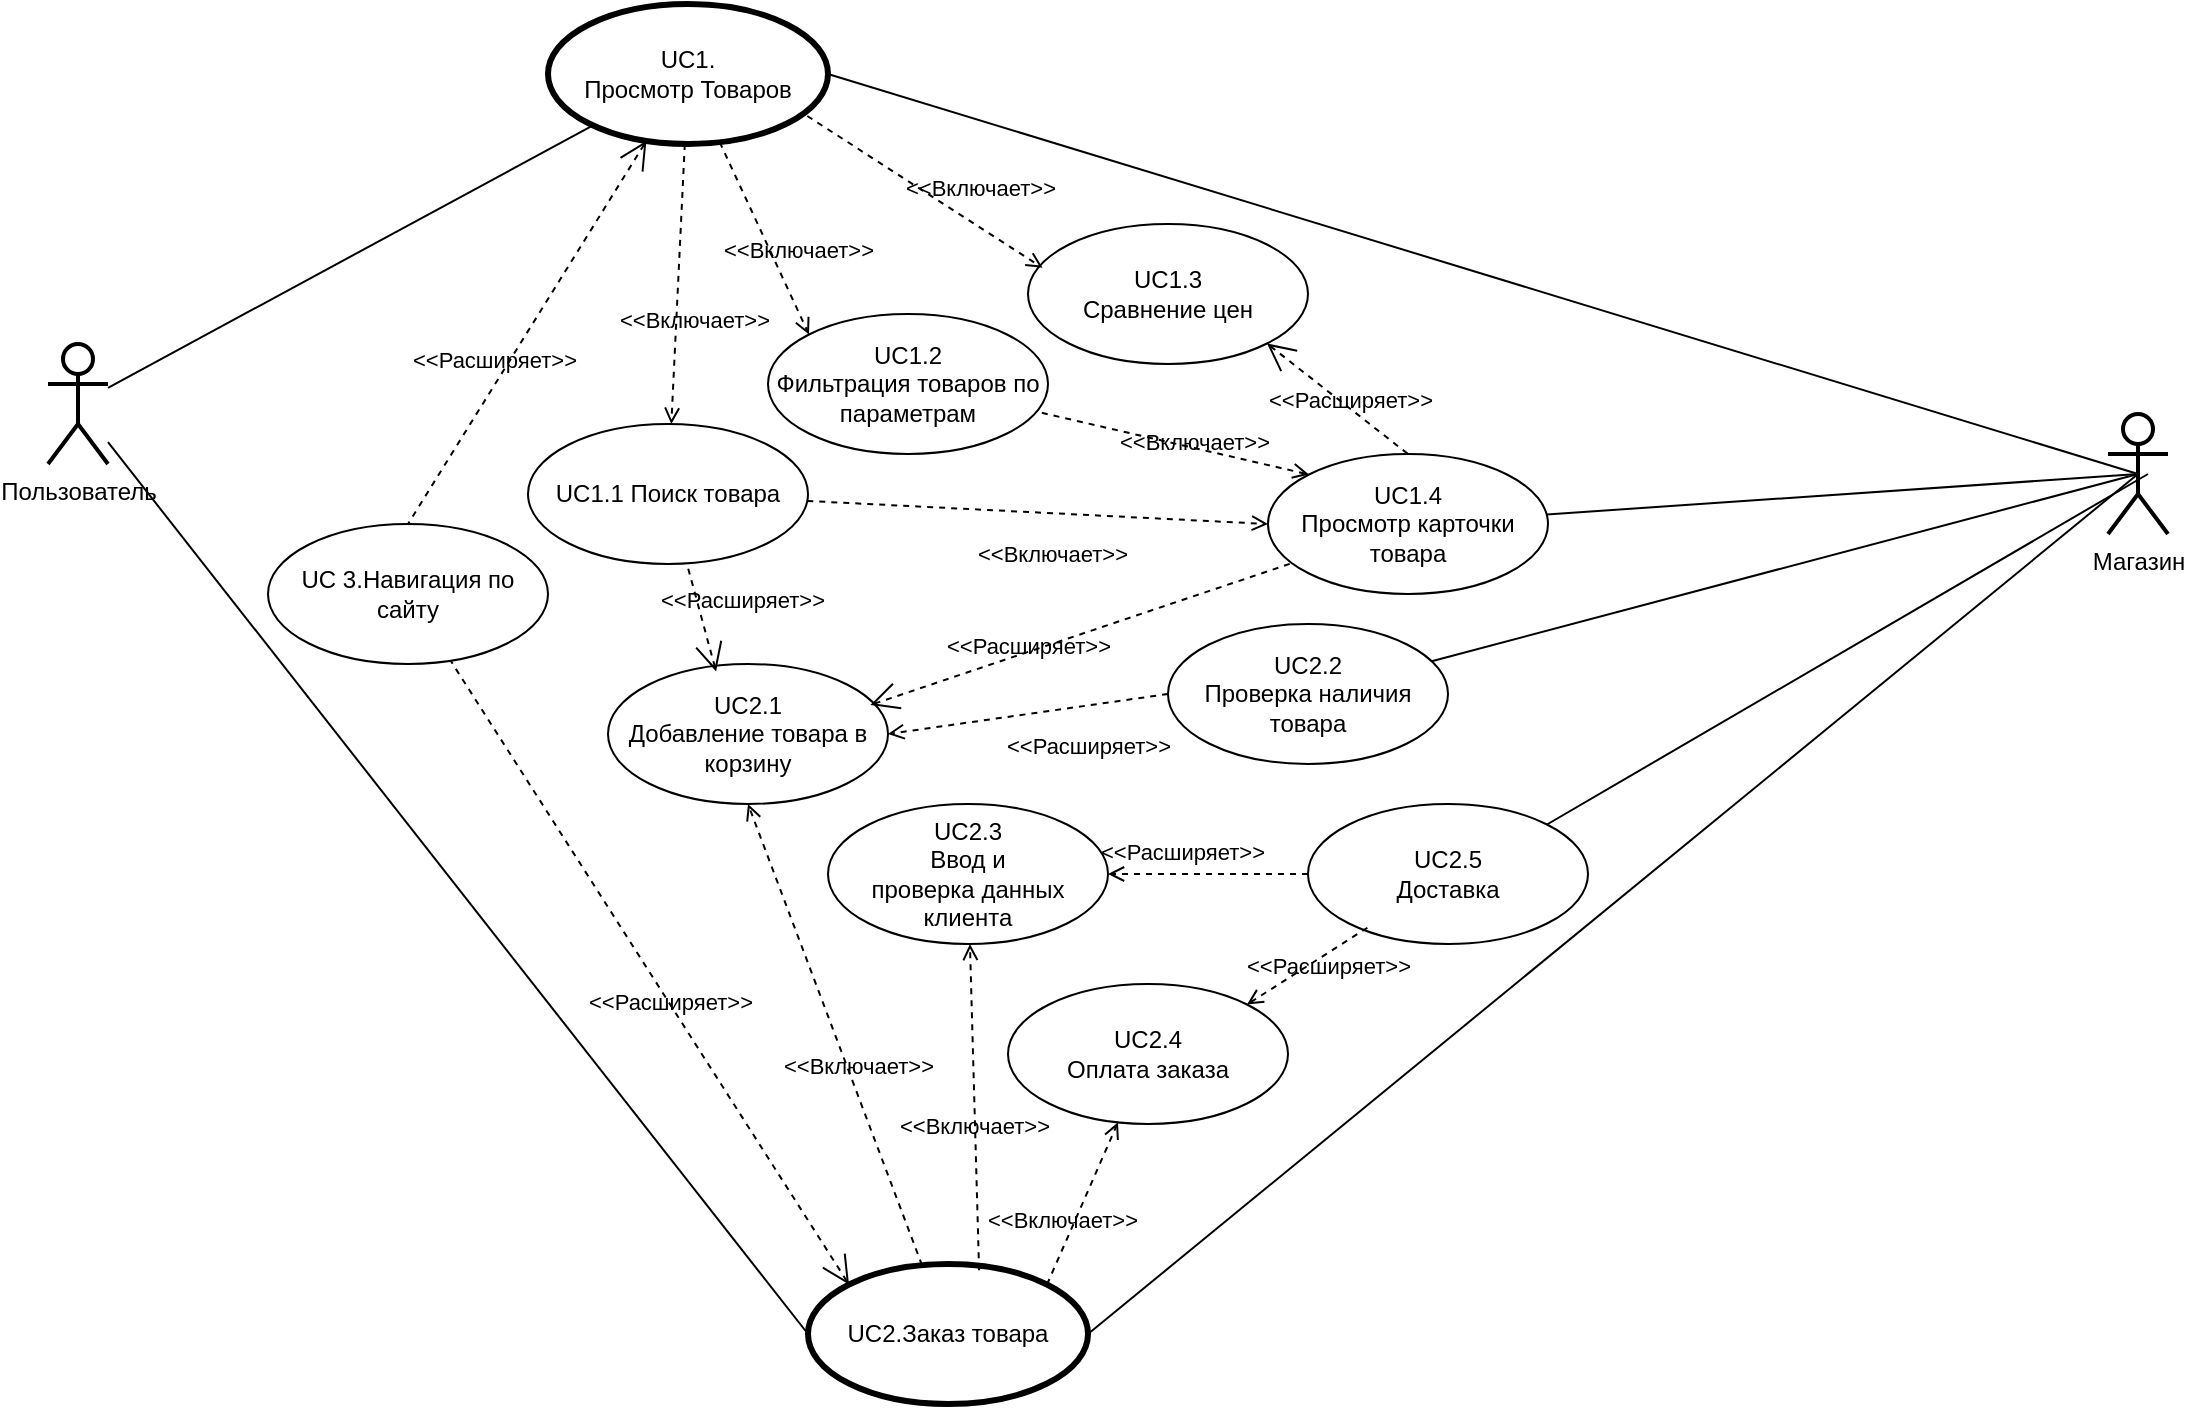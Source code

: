 <mxfile version="21.6.5" type="device" pages="2">
  <diagram name="UC ALL" id="xxeBKFnet-3SmpF4jwLq">
    <mxGraphModel dx="1668" dy="974" grid="1" gridSize="10" guides="1" tooltips="1" connect="1" arrows="1" fold="1" page="1" pageScale="1" pageWidth="827" pageHeight="1169" math="0" shadow="0">
      <root>
        <mxCell id="0" />
        <mxCell id="1" parent="0" />
        <mxCell id="NHqDKql3T2KAeo5rcSz0-8" style="rounded=0;orthogonalLoop=1;jettySize=auto;html=1;endArrow=none;endFill=0;" parent="1" source="NHqDKql3T2KAeo5rcSz0-6" target="r6cvFmEh96wZIC5UqGEE-2" edge="1">
          <mxGeometry relative="1" as="geometry">
            <mxPoint x="310" y="95" as="targetPoint" />
          </mxGeometry>
        </mxCell>
        <mxCell id="NHqDKql3T2KAeo5rcSz0-21" style="rounded=0;orthogonalLoop=1;jettySize=auto;html=1;endArrow=none;endFill=0;entryX=0;entryY=0.5;entryDx=0;entryDy=0;" parent="1" source="NHqDKql3T2KAeo5rcSz0-6" target="NHqDKql3T2KAeo5rcSz0-18" edge="1">
          <mxGeometry relative="1" as="geometry" />
        </mxCell>
        <mxCell id="NHqDKql3T2KAeo5rcSz0-6" value="Пользователь" style="shape=umlActor;verticalLabelPosition=bottom;verticalAlign=top;html=1;strokeWidth=2;" parent="1" vertex="1">
          <mxGeometry x="110" y="240" width="30" height="60" as="geometry" />
        </mxCell>
        <mxCell id="NHqDKql3T2KAeo5rcSz0-12" value="UC2.1&lt;br&gt;Добавление товара в корзину" style="ellipse;whiteSpace=wrap;html=1;" parent="1" vertex="1">
          <mxGeometry x="390" y="400" width="140" height="70" as="geometry" />
        </mxCell>
        <mxCell id="NHqDKql3T2KAeo5rcSz0-13" value="UC2.2&lt;br&gt;Проверка наличия товара" style="ellipse;whiteSpace=wrap;html=1;" parent="1" vertex="1">
          <mxGeometry x="670" y="380" width="140" height="70" as="geometry" />
        </mxCell>
        <mxCell id="r6cvFmEh96wZIC5UqGEE-22" style="rounded=0;orthogonalLoop=1;jettySize=auto;html=1;entryX=0.5;entryY=0.5;entryDx=0;entryDy=0;entryPerimeter=0;endArrow=none;endFill=0;exitX=1;exitY=0.5;exitDx=0;exitDy=0;" parent="1" source="NHqDKql3T2KAeo5rcSz0-18" target="r6cvFmEh96wZIC5UqGEE-3" edge="1">
          <mxGeometry relative="1" as="geometry">
            <mxPoint x="580" y="780" as="sourcePoint" />
          </mxGeometry>
        </mxCell>
        <mxCell id="NHqDKql3T2KAeo5rcSz0-18" value="UC2.Заказ товара" style="ellipse;whiteSpace=wrap;html=1;strokeWidth=3;" parent="1" vertex="1">
          <mxGeometry x="490" y="700" width="140" height="70" as="geometry" />
        </mxCell>
        <mxCell id="NHqDKql3T2KAeo5rcSz0-19" value="UC2.5&lt;br&gt;Доставка" style="ellipse;whiteSpace=wrap;html=1;" parent="1" vertex="1">
          <mxGeometry x="740" y="470" width="140" height="70" as="geometry" />
        </mxCell>
        <mxCell id="NHqDKql3T2KAeo5rcSz0-20" value="UC2.3&lt;br&gt;Ввод и &lt;br&gt;проверка данных клиента" style="ellipse;whiteSpace=wrap;html=1;" parent="1" vertex="1">
          <mxGeometry x="500" y="470" width="140" height="70" as="geometry" />
        </mxCell>
        <mxCell id="NHqDKql3T2KAeo5rcSz0-29" value="&amp;lt;&amp;lt;Включает&amp;gt;&amp;gt;" style="edgeStyle=none;html=1;endArrow=open;verticalAlign=bottom;dashed=1;labelBackgroundColor=none;rounded=0;entryX=0.5;entryY=1;entryDx=0;entryDy=0;" parent="1" source="NHqDKql3T2KAeo5rcSz0-18" target="NHqDKql3T2KAeo5rcSz0-12" edge="1">
          <mxGeometry x="-0.221" y="-2" width="160" relative="1" as="geometry">
            <mxPoint x="321" y="363" as="sourcePoint" />
            <mxPoint x="439" y="447" as="targetPoint" />
            <mxPoint as="offset" />
          </mxGeometry>
        </mxCell>
        <mxCell id="NHqDKql3T2KAeo5rcSz0-30" value="&amp;lt;&amp;lt;Включает&amp;gt;&amp;gt;" style="edgeStyle=none;html=1;endArrow=open;verticalAlign=bottom;dashed=1;labelBackgroundColor=none;rounded=0;exitX=0.611;exitY=0.044;exitDx=0;exitDy=0;exitPerimeter=0;" parent="1" source="NHqDKql3T2KAeo5rcSz0-18" target="NHqDKql3T2KAeo5rcSz0-20" edge="1">
          <mxGeometry x="-0.226" y="1" width="160" relative="1" as="geometry">
            <mxPoint x="294" y="369" as="sourcePoint" />
            <mxPoint x="346" y="501" as="targetPoint" />
            <mxPoint as="offset" />
          </mxGeometry>
        </mxCell>
        <mxCell id="NHqDKql3T2KAeo5rcSz0-36" value="UC2.4&lt;br&gt;Оплата заказа" style="ellipse;whiteSpace=wrap;html=1;" parent="1" vertex="1">
          <mxGeometry x="590" y="560" width="140" height="70" as="geometry" />
        </mxCell>
        <mxCell id="NHqDKql3T2KAeo5rcSz0-37" value="&amp;lt;&amp;lt;Включает&amp;gt;&amp;gt;" style="edgeStyle=none;html=1;endArrow=open;verticalAlign=bottom;dashed=1;labelBackgroundColor=none;rounded=0;exitX=1;exitY=0;exitDx=0;exitDy=0;" parent="1" source="NHqDKql3T2KAeo5rcSz0-18" target="NHqDKql3T2KAeo5rcSz0-36" edge="1">
          <mxGeometry x="-0.451" y="2" width="160" relative="1" as="geometry">
            <mxPoint x="257" y="362" as="sourcePoint" />
            <mxPoint x="289" y="460" as="targetPoint" />
            <mxPoint as="offset" />
          </mxGeometry>
        </mxCell>
        <mxCell id="NHqDKql3T2KAeo5rcSz0-43" value="&amp;lt;&amp;lt;Расширяет&amp;gt;&amp;gt;" style="edgeStyle=none;html=1;startArrow=open;endArrow=none;startSize=12;verticalAlign=bottom;dashed=1;labelBackgroundColor=none;rounded=0;exitX=0.386;exitY=0.053;exitDx=0;exitDy=0;exitPerimeter=0;" parent="1" source="NHqDKql3T2KAeo5rcSz0-12" target="r6cvFmEh96wZIC5UqGEE-10" edge="1">
          <mxGeometry x="-0.154" y="-20" width="160" relative="1" as="geometry">
            <mxPoint x="480" y="361" as="sourcePoint" />
            <mxPoint x="520" y="300" as="targetPoint" />
            <mxPoint y="1" as="offset" />
          </mxGeometry>
        </mxCell>
        <mxCell id="NHqDKql3T2KAeo5rcSz0-45" value="&amp;lt;&amp;lt;Расширяет&amp;gt;&amp;gt;" style="edgeStyle=none;html=1;startArrow=open;endArrow=none;startSize=12;verticalAlign=bottom;dashed=1;labelBackgroundColor=none;rounded=0;exitX=0.937;exitY=0.293;exitDx=0;exitDy=0;exitPerimeter=0;" parent="1" source="NHqDKql3T2KAeo5rcSz0-12" target="r6cvFmEh96wZIC5UqGEE-8" edge="1">
          <mxGeometry x="-0.269" y="-6" width="160" relative="1" as="geometry">
            <mxPoint x="530" y="380" as="sourcePoint" />
            <mxPoint x="724.32" y="326.212" as="targetPoint" />
            <mxPoint as="offset" />
          </mxGeometry>
        </mxCell>
        <mxCell id="r6cvFmEh96wZIC5UqGEE-2" value="UC1.&lt;br&gt;Просмотр Товаров" style="ellipse;whiteSpace=wrap;html=1;strokeWidth=3;" parent="1" vertex="1">
          <mxGeometry x="360" y="70" width="140" height="70" as="geometry" />
        </mxCell>
        <mxCell id="r6cvFmEh96wZIC5UqGEE-3" value="Магазин" style="shape=umlActor;verticalLabelPosition=bottom;verticalAlign=top;html=1;strokeWidth=2;" parent="1" vertex="1">
          <mxGeometry x="1140" y="275" width="30" height="60" as="geometry" />
        </mxCell>
        <mxCell id="r6cvFmEh96wZIC5UqGEE-4" value="UC1.3&lt;br&gt;Сравнение цен" style="ellipse;whiteSpace=wrap;html=1;" parent="1" vertex="1">
          <mxGeometry x="600" y="180" width="140" height="70" as="geometry" />
        </mxCell>
        <mxCell id="r6cvFmEh96wZIC5UqGEE-5" value="UC1.2&lt;br&gt;Фильтрация товаров по параметрам" style="ellipse;whiteSpace=wrap;html=1;" parent="1" vertex="1">
          <mxGeometry x="470" y="225" width="140" height="70" as="geometry" />
        </mxCell>
        <mxCell id="r6cvFmEh96wZIC5UqGEE-6" value="&amp;lt;&amp;lt;Включает&amp;gt;&amp;gt;" style="edgeStyle=none;html=1;endArrow=open;verticalAlign=bottom;dashed=1;labelBackgroundColor=none;rounded=0;entryX=0;entryY=0;entryDx=0;entryDy=0;" parent="1" source="r6cvFmEh96wZIC5UqGEE-2" target="r6cvFmEh96wZIC5UqGEE-5" edge="1">
          <mxGeometry x="0.379" y="9" width="160" relative="1" as="geometry">
            <mxPoint x="301" y="342" as="sourcePoint" />
            <mxPoint x="469" y="388" as="targetPoint" />
            <mxPoint as="offset" />
          </mxGeometry>
        </mxCell>
        <mxCell id="r6cvFmEh96wZIC5UqGEE-7" value="&amp;lt;&amp;lt;Включает&amp;gt;&amp;gt;" style="edgeStyle=none;html=1;endArrow=open;verticalAlign=bottom;dashed=1;labelBackgroundColor=none;rounded=0;entryX=0.052;entryY=0.313;entryDx=0;entryDy=0;exitX=0.926;exitY=0.8;exitDx=0;exitDy=0;entryPerimeter=0;exitPerimeter=0;" parent="1" source="r6cvFmEh96wZIC5UqGEE-2" target="r6cvFmEh96wZIC5UqGEE-4" edge="1">
          <mxGeometry x="0.379" y="9" width="160" relative="1" as="geometry">
            <mxPoint x="467" y="128" as="sourcePoint" />
            <mxPoint x="580" y="201" as="targetPoint" />
            <mxPoint as="offset" />
          </mxGeometry>
        </mxCell>
        <mxCell id="r6cvFmEh96wZIC5UqGEE-8" value="UC1.4&lt;br&gt;Просмотр карточки товара" style="ellipse;whiteSpace=wrap;html=1;" parent="1" vertex="1">
          <mxGeometry x="720" y="295" width="140" height="70" as="geometry" />
        </mxCell>
        <mxCell id="r6cvFmEh96wZIC5UqGEE-9" value="&amp;lt;&amp;lt;Включает&amp;gt;&amp;gt;" style="edgeStyle=none;html=1;endArrow=open;verticalAlign=bottom;dashed=1;labelBackgroundColor=none;rounded=0;exitX=0.978;exitY=0.706;exitDx=0;exitDy=0;exitPerimeter=0;entryX=0;entryY=0;entryDx=0;entryDy=0;" parent="1" source="r6cvFmEh96wZIC5UqGEE-5" target="r6cvFmEh96wZIC5UqGEE-8" edge="1">
          <mxGeometry x="0.184" y="-6" width="160" relative="1" as="geometry">
            <mxPoint x="469" y="127" as="sourcePoint" />
            <mxPoint x="740" y="310" as="targetPoint" />
            <mxPoint x="-1" as="offset" />
          </mxGeometry>
        </mxCell>
        <mxCell id="r6cvFmEh96wZIC5UqGEE-10" value="UC1.1 Поиск товара" style="ellipse;whiteSpace=wrap;html=1;" parent="1" vertex="1">
          <mxGeometry x="350" y="280" width="140" height="70" as="geometry" />
        </mxCell>
        <mxCell id="r6cvFmEh96wZIC5UqGEE-11" value="&amp;lt;&amp;lt;Включает&amp;gt;&amp;gt;" style="edgeStyle=none;html=1;endArrow=open;verticalAlign=bottom;dashed=1;labelBackgroundColor=none;rounded=0;entryX=0;entryY=0.5;entryDx=0;entryDy=0;" parent="1" source="r6cvFmEh96wZIC5UqGEE-10" target="r6cvFmEh96wZIC5UqGEE-8" edge="1">
          <mxGeometry x="0.077" y="-29" width="160" relative="1" as="geometry">
            <mxPoint x="677" y="219" as="sourcePoint" />
            <mxPoint x="760" y="250" as="targetPoint" />
            <mxPoint as="offset" />
          </mxGeometry>
        </mxCell>
        <mxCell id="r6cvFmEh96wZIC5UqGEE-12" value="&amp;lt;&amp;lt;Включает&amp;gt;&amp;gt;" style="edgeStyle=none;html=1;endArrow=open;verticalAlign=bottom;dashed=1;labelBackgroundColor=none;rounded=0;" parent="1" source="r6cvFmEh96wZIC5UqGEE-2" target="r6cvFmEh96wZIC5UqGEE-10" edge="1">
          <mxGeometry x="0.379" y="9" width="160" relative="1" as="geometry">
            <mxPoint x="549" y="250" as="sourcePoint" />
            <mxPoint x="750" y="265" as="targetPoint" />
            <mxPoint as="offset" />
          </mxGeometry>
        </mxCell>
        <mxCell id="r6cvFmEh96wZIC5UqGEE-13" value="UC 3.Навигация по сайту" style="ellipse;whiteSpace=wrap;html=1;" parent="1" vertex="1">
          <mxGeometry x="220" y="330" width="140" height="70" as="geometry" />
        </mxCell>
        <mxCell id="r6cvFmEh96wZIC5UqGEE-14" value="&amp;lt;&amp;lt;Расширяет&amp;gt;&amp;gt;" style="edgeStyle=none;html=1;startArrow=open;endArrow=none;startSize=12;verticalAlign=bottom;dashed=1;labelBackgroundColor=none;rounded=0;entryX=0.5;entryY=0;entryDx=0;entryDy=0;" parent="1" source="r6cvFmEh96wZIC5UqGEE-2" target="r6cvFmEh96wZIC5UqGEE-13" edge="1">
          <mxGeometry x="0.242" y="-3" width="160" relative="1" as="geometry">
            <mxPoint x="519" y="370" as="sourcePoint" />
            <mxPoint x="491" y="280" as="targetPoint" />
            <mxPoint y="1" as="offset" />
          </mxGeometry>
        </mxCell>
        <mxCell id="r6cvFmEh96wZIC5UqGEE-15" value="&amp;lt;&amp;lt;Расширяет&amp;gt;&amp;gt;" style="edgeStyle=none;html=1;startArrow=open;endArrow=none;startSize=12;verticalAlign=bottom;dashed=1;labelBackgroundColor=none;rounded=0;exitX=0;exitY=0;exitDx=0;exitDy=0;" parent="1" source="NHqDKql3T2KAeo5rcSz0-18" target="r6cvFmEh96wZIC5UqGEE-13" edge="1">
          <mxGeometry x="-0.136" y="4" width="160" relative="1" as="geometry">
            <mxPoint x="370" y="260" as="sourcePoint" />
            <mxPoint x="240" y="220" as="targetPoint" />
            <mxPoint as="offset" />
          </mxGeometry>
        </mxCell>
        <mxCell id="r6cvFmEh96wZIC5UqGEE-17" style="rounded=0;orthogonalLoop=1;jettySize=auto;html=1;endArrow=none;endFill=0;exitX=0.5;exitY=0.5;exitDx=0;exitDy=0;exitPerimeter=0;" parent="1" source="r6cvFmEh96wZIC5UqGEE-3" target="NHqDKql3T2KAeo5rcSz0-13" edge="1">
          <mxGeometry relative="1" as="geometry">
            <mxPoint x="100" y="126" as="sourcePoint" />
            <mxPoint x="217" y="292" as="targetPoint" />
          </mxGeometry>
        </mxCell>
        <mxCell id="r6cvFmEh96wZIC5UqGEE-18" style="rounded=0;orthogonalLoop=1;jettySize=auto;html=1;endArrow=none;endFill=0;exitX=0.5;exitY=0.5;exitDx=0;exitDy=0;exitPerimeter=0;" parent="1" source="r6cvFmEh96wZIC5UqGEE-3" target="r6cvFmEh96wZIC5UqGEE-8" edge="1">
          <mxGeometry relative="1" as="geometry">
            <mxPoint x="1035" y="450" as="sourcePoint" />
            <mxPoint x="786" y="494" as="targetPoint" />
          </mxGeometry>
        </mxCell>
        <mxCell id="r6cvFmEh96wZIC5UqGEE-21" style="rounded=0;orthogonalLoop=1;jettySize=auto;html=1;endArrow=none;endFill=0;exitX=0.5;exitY=0.5;exitDx=0;exitDy=0;exitPerimeter=0;entryX=1;entryY=0.5;entryDx=0;entryDy=0;" parent="1" source="r6cvFmEh96wZIC5UqGEE-3" target="r6cvFmEh96wZIC5UqGEE-2" edge="1">
          <mxGeometry relative="1" as="geometry">
            <mxPoint x="1245" y="120" as="sourcePoint" />
            <mxPoint x="878" y="245" as="targetPoint" />
          </mxGeometry>
        </mxCell>
        <mxCell id="r6cvFmEh96wZIC5UqGEE-24" style="rounded=0;orthogonalLoop=1;jettySize=auto;html=1;entryX=0.667;entryY=0.5;entryDx=0;entryDy=0;entryPerimeter=0;endArrow=none;endFill=0;exitX=1;exitY=0;exitDx=0;exitDy=0;" parent="1" source="NHqDKql3T2KAeo5rcSz0-19" target="r6cvFmEh96wZIC5UqGEE-3" edge="1">
          <mxGeometry relative="1" as="geometry">
            <mxPoint x="590" y="790" as="sourcePoint" />
            <mxPoint x="1365" y="310" as="targetPoint" />
          </mxGeometry>
        </mxCell>
        <mxCell id="r6cvFmEh96wZIC5UqGEE-25" value="&amp;lt;&amp;lt;Расширяет&amp;gt;&amp;gt;" style="edgeStyle=none;html=1;startArrow=open;endArrow=none;startSize=12;verticalAlign=bottom;dashed=1;labelBackgroundColor=none;rounded=0;entryX=0.5;entryY=0;entryDx=0;entryDy=0;exitX=1;exitY=1;exitDx=0;exitDy=0;" parent="1" source="r6cvFmEh96wZIC5UqGEE-4" target="r6cvFmEh96wZIC5UqGEE-8" edge="1">
          <mxGeometry x="0.242" y="-3" width="160" relative="1" as="geometry">
            <mxPoint x="353" y="135" as="sourcePoint" />
            <mxPoint x="320" y="305" as="targetPoint" />
            <mxPoint y="1" as="offset" />
          </mxGeometry>
        </mxCell>
        <mxCell id="Kw-9ApvMGbfUaLVHa_kQ-21" value="&amp;lt;&amp;lt;Расширяет&amp;gt;&amp;gt;" style="edgeStyle=none;html=1;endArrow=open;verticalAlign=bottom;dashed=1;labelBackgroundColor=none;rounded=0;exitX=0.212;exitY=0.884;exitDx=0;exitDy=0;exitPerimeter=0;entryX=1;entryY=0;entryDx=0;entryDy=0;" edge="1" parent="1" source="NHqDKql3T2KAeo5rcSz0-19" target="NHqDKql3T2KAeo5rcSz0-36">
          <mxGeometry x="-0.106" y="13" width="160" relative="1" as="geometry">
            <mxPoint x="1018" y="678" as="sourcePoint" />
            <mxPoint x="920" y="640" as="targetPoint" />
            <mxPoint as="offset" />
          </mxGeometry>
        </mxCell>
        <mxCell id="Kw-9ApvMGbfUaLVHa_kQ-22" value="&amp;lt;&amp;lt;Расширяет&amp;gt;&amp;gt;" style="edgeStyle=none;html=1;endArrow=open;verticalAlign=bottom;dashed=1;labelBackgroundColor=none;rounded=0;entryX=1;entryY=0.5;entryDx=0;entryDy=0;" edge="1" parent="1" source="NHqDKql3T2KAeo5rcSz0-19" target="NHqDKql3T2KAeo5rcSz0-20">
          <mxGeometry x="0.256" y="-3" width="160" relative="1" as="geometry">
            <mxPoint x="756" y="525" as="sourcePoint" />
            <mxPoint x="685" y="568" as="targetPoint" />
            <mxPoint y="1" as="offset" />
          </mxGeometry>
        </mxCell>
        <mxCell id="Kw-9ApvMGbfUaLVHa_kQ-23" value="&amp;lt;&amp;lt;Расширяет&amp;gt;&amp;gt;" style="edgeStyle=none;html=1;endArrow=open;verticalAlign=bottom;dashed=1;labelBackgroundColor=none;rounded=0;exitX=0;exitY=0.5;exitDx=0;exitDy=0;entryX=1;entryY=0.5;entryDx=0;entryDy=0;" edge="1" parent="1" source="NHqDKql3T2KAeo5rcSz0-13" target="NHqDKql3T2KAeo5rcSz0-12">
          <mxGeometry x="-0.37" y="29" width="160" relative="1" as="geometry">
            <mxPoint x="756" y="525" as="sourcePoint" />
            <mxPoint x="685" y="568" as="targetPoint" />
            <mxPoint as="offset" />
          </mxGeometry>
        </mxCell>
      </root>
    </mxGraphModel>
  </diagram>
  <diagram id="NR1Idf1Te283YknC5MYF" name="UC 2">
    <mxGraphModel dx="1418" dy="828" grid="1" gridSize="10" guides="1" tooltips="1" connect="1" arrows="1" fold="1" page="1" pageScale="1" pageWidth="827" pageHeight="1169" math="0" shadow="0">
      <root>
        <mxCell id="0" />
        <mxCell id="1" parent="0" />
        <mxCell id="c8f0NOKD1I9ZirV8yfFA-2" style="rounded=0;orthogonalLoop=1;jettySize=auto;html=1;endArrow=none;endFill=0;entryX=0;entryY=0.5;entryDx=0;entryDy=0;" edge="1" parent="1" source="c8f0NOKD1I9ZirV8yfFA-3" target="c8f0NOKD1I9ZirV8yfFA-7">
          <mxGeometry relative="1" as="geometry" />
        </mxCell>
        <mxCell id="c8f0NOKD1I9ZirV8yfFA-3" value="Пользователь" style="shape=umlActor;verticalLabelPosition=bottom;verticalAlign=top;html=1;strokeWidth=2;" vertex="1" parent="1">
          <mxGeometry x="310" y="485" width="30" height="60" as="geometry" />
        </mxCell>
        <mxCell id="c8f0NOKD1I9ZirV8yfFA-4" value="UC2.1&lt;br&gt;Добавление товара в корзину" style="ellipse;whiteSpace=wrap;html=1;" vertex="1" parent="1">
          <mxGeometry x="630" y="545" width="140" height="70" as="geometry" />
        </mxCell>
        <mxCell id="c8f0NOKD1I9ZirV8yfFA-5" value="UC2.2&lt;br&gt;Проверка наличия товара" style="ellipse;whiteSpace=wrap;html=1;" vertex="1" parent="1">
          <mxGeometry x="850" y="565" width="140" height="70" as="geometry" />
        </mxCell>
        <mxCell id="c8f0NOKD1I9ZirV8yfFA-6" style="rounded=0;orthogonalLoop=1;jettySize=auto;html=1;entryX=0.5;entryY=0.5;entryDx=0;entryDy=0;entryPerimeter=0;endArrow=none;endFill=0;exitX=1;exitY=0.5;exitDx=0;exitDy=0;" edge="1" parent="1" source="c8f0NOKD1I9ZirV8yfFA-7" target="c8f0NOKD1I9ZirV8yfFA-21">
          <mxGeometry relative="1" as="geometry">
            <mxPoint x="580" y="780" as="sourcePoint" />
          </mxGeometry>
        </mxCell>
        <mxCell id="c8f0NOKD1I9ZirV8yfFA-7" value="UC2.Заказ товара" style="ellipse;whiteSpace=wrap;html=1;strokeWidth=3;" vertex="1" parent="1">
          <mxGeometry x="400" y="480" width="140" height="70" as="geometry" />
        </mxCell>
        <mxCell id="c8f0NOKD1I9ZirV8yfFA-8" value="UC2.5&lt;br&gt;Доставка" style="ellipse;whiteSpace=wrap;html=1;" vertex="1" parent="1">
          <mxGeometry x="840" y="700" width="140" height="70" as="geometry" />
        </mxCell>
        <mxCell id="c8f0NOKD1I9ZirV8yfFA-9" value="UC2.3&lt;br&gt;Ввод и &lt;br&gt;проверка данных клиента" style="ellipse;whiteSpace=wrap;html=1;" vertex="1" parent="1">
          <mxGeometry x="560" y="730" width="140" height="70" as="geometry" />
        </mxCell>
        <mxCell id="c8f0NOKD1I9ZirV8yfFA-11" value="&amp;lt;&amp;lt;Включает&amp;gt;&amp;gt;" style="edgeStyle=none;html=1;endArrow=open;verticalAlign=bottom;dashed=1;labelBackgroundColor=none;rounded=0;exitX=0.95;exitY=0.7;exitDx=0;exitDy=0;exitPerimeter=0;" edge="1" parent="1" source="c8f0NOKD1I9ZirV8yfFA-7" target="c8f0NOKD1I9ZirV8yfFA-4">
          <mxGeometry x="-0.198" y="4" width="160" relative="1" as="geometry">
            <mxPoint x="450" y="510" as="sourcePoint" />
            <mxPoint x="439" y="447" as="targetPoint" />
            <mxPoint y="1" as="offset" />
          </mxGeometry>
        </mxCell>
        <mxCell id="c8f0NOKD1I9ZirV8yfFA-12" value="&amp;lt;&amp;lt;Включает&amp;gt;&amp;gt;" style="edgeStyle=none;html=1;endArrow=open;verticalAlign=bottom;dashed=1;labelBackgroundColor=none;rounded=0;exitX=0.5;exitY=1;exitDx=0;exitDy=0;entryX=0;entryY=0;entryDx=0;entryDy=0;" edge="1" parent="1" source="c8f0NOKD1I9ZirV8yfFA-7" target="c8f0NOKD1I9ZirV8yfFA-9">
          <mxGeometry width="160" relative="1" as="geometry">
            <mxPoint x="294" y="369" as="sourcePoint" />
            <mxPoint x="346" y="501" as="targetPoint" />
          </mxGeometry>
        </mxCell>
        <mxCell id="c8f0NOKD1I9ZirV8yfFA-14" value="UC2.4&lt;br&gt;Оплата заказа" style="ellipse;whiteSpace=wrap;html=1;" vertex="1" parent="1">
          <mxGeometry x="620" y="635" width="140" height="70" as="geometry" />
        </mxCell>
        <mxCell id="c8f0NOKD1I9ZirV8yfFA-15" value="&amp;lt;&amp;lt;Включает&amp;gt;&amp;gt;" style="edgeStyle=none;html=1;endArrow=open;verticalAlign=bottom;dashed=1;labelBackgroundColor=none;rounded=0;entryX=0.057;entryY=0.286;entryDx=0;entryDy=0;entryPerimeter=0;" edge="1" parent="1" source="c8f0NOKD1I9ZirV8yfFA-7" target="c8f0NOKD1I9ZirV8yfFA-14">
          <mxGeometry x="-0.123" y="10" width="160" relative="1" as="geometry">
            <mxPoint x="257" y="362" as="sourcePoint" />
            <mxPoint x="289" y="460" as="targetPoint" />
            <mxPoint y="1" as="offset" />
          </mxGeometry>
        </mxCell>
        <mxCell id="c8f0NOKD1I9ZirV8yfFA-16" value="&amp;lt;&amp;lt;Расширяет&amp;gt;&amp;gt;" style="edgeStyle=none;html=1;endArrow=open;verticalAlign=bottom;dashed=1;labelBackgroundColor=none;rounded=0;" edge="1" parent="1" source="c8f0NOKD1I9ZirV8yfFA-8" target="c8f0NOKD1I9ZirV8yfFA-14">
          <mxGeometry x="-0.216" y="-17" width="160" relative="1" as="geometry">
            <mxPoint x="820" y="665" as="sourcePoint" />
            <mxPoint x="504" y="515" as="targetPoint" />
            <mxPoint as="offset" />
          </mxGeometry>
        </mxCell>
        <mxCell id="c8f0NOKD1I9ZirV8yfFA-17" value="&amp;lt;&amp;lt;Расширяет&amp;gt;&amp;gt;" style="edgeStyle=none;html=1;endArrow=open;verticalAlign=bottom;dashed=1;labelBackgroundColor=none;rounded=0;entryX=1;entryY=0.5;entryDx=0;entryDy=0;" edge="1" parent="1" source="c8f0NOKD1I9ZirV8yfFA-8" target="c8f0NOKD1I9ZirV8yfFA-9">
          <mxGeometry x="0.185" y="18" width="160" relative="1" as="geometry">
            <mxPoint x="750" y="900" as="sourcePoint" />
            <mxPoint x="475" y="550" as="targetPoint" />
            <mxPoint as="offset" />
          </mxGeometry>
        </mxCell>
        <mxCell id="c8f0NOKD1I9ZirV8yfFA-42" style="rounded=0;orthogonalLoop=1;jettySize=auto;html=1;endArrow=block;endFill=0;" edge="1" parent="1" source="c8f0NOKD1I9ZirV8yfFA-21" target="c8f0NOKD1I9ZirV8yfFA-41">
          <mxGeometry relative="1" as="geometry" />
        </mxCell>
        <mxCell id="c8f0NOKD1I9ZirV8yfFA-21" value="Магазин" style="shape=umlActor;verticalLabelPosition=bottom;verticalAlign=top;html=1;strokeWidth=2;" vertex="1" parent="1">
          <mxGeometry x="1030" y="485" width="30" height="60" as="geometry" />
        </mxCell>
        <mxCell id="c8f0NOKD1I9ZirV8yfFA-34" style="rounded=0;orthogonalLoop=1;jettySize=auto;html=1;endArrow=none;endFill=0;exitX=0.5;exitY=0.5;exitDx=0;exitDy=0;exitPerimeter=0;entryX=1;entryY=0;entryDx=0;entryDy=0;" edge="1" parent="1" source="c8f0NOKD1I9ZirV8yfFA-21" target="c8f0NOKD1I9ZirV8yfFA-5">
          <mxGeometry relative="1" as="geometry">
            <mxPoint x="1280" y="540" as="sourcePoint" />
            <mxPoint x="217" y="292" as="targetPoint" />
          </mxGeometry>
        </mxCell>
        <mxCell id="c8f0NOKD1I9ZirV8yfFA-37" style="rounded=0;orthogonalLoop=1;jettySize=auto;html=1;endArrow=none;endFill=0;exitX=1;exitY=0.5;exitDx=0;exitDy=0;" edge="1" parent="1" source="c8f0NOKD1I9ZirV8yfFA-8" target="c8f0NOKD1I9ZirV8yfFA-41">
          <mxGeometry relative="1" as="geometry">
            <mxPoint x="590" y="790" as="sourcePoint" />
            <mxPoint x="1365" y="310" as="targetPoint" />
          </mxGeometry>
        </mxCell>
        <mxCell id="c8f0NOKD1I9ZirV8yfFA-41" value="Служба доставки" style="shape=umlActor;verticalLabelPosition=bottom;verticalAlign=top;html=1;strokeWidth=2;" vertex="1" parent="1">
          <mxGeometry x="1090" y="640" width="30" height="60" as="geometry" />
        </mxCell>
        <mxCell id="c8f0NOKD1I9ZirV8yfFA-43" value="&amp;lt;&amp;lt;Расширяет&amp;gt;&amp;gt;" style="edgeStyle=none;html=1;endArrow=open;verticalAlign=bottom;dashed=1;labelBackgroundColor=none;rounded=0;exitX=0.043;exitY=0.3;exitDx=0;exitDy=0;exitPerimeter=0;" edge="1" parent="1" source="c8f0NOKD1I9ZirV8yfFA-5" target="c8f0NOKD1I9ZirV8yfFA-4">
          <mxGeometry x="-0.216" y="-17" width="160" relative="1" as="geometry">
            <mxPoint x="914" y="774" as="sourcePoint" />
            <mxPoint x="756" y="716" as="targetPoint" />
            <mxPoint as="offset" />
          </mxGeometry>
        </mxCell>
      </root>
    </mxGraphModel>
  </diagram>
</mxfile>
